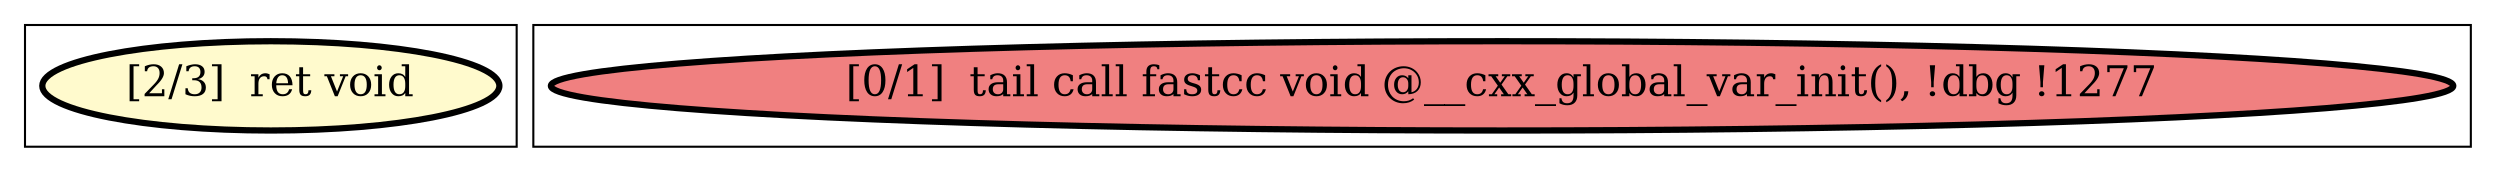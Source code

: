 
digraph G {





subgraph cluster1 {


node665 [penwidth=3.0,fontsize=20,fillcolor=lemonchiffon,label="[2/3]  ret void",shape=ellipse,style=filled ]



}

subgraph cluster0 {


node664 [penwidth=3.0,fontsize=20,fillcolor=lightcoral,label="[0/1]  tail call fastcc void @__cxx_global_var_init(), !dbg !1277",shape=ellipse,style=filled ]



}

}
